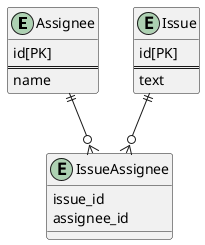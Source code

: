 @startuml
entity "Assignee" {
  id[PK]
  ==
  name
}

entity "Issue" {
  id[PK]
  ==
  text
}

entity "IssueAssignee" {
  issue_id
  assignee_id
}

Issue ||--o{ IssueAssignee
Assignee ||--o{ IssueAssignee
@enduml
